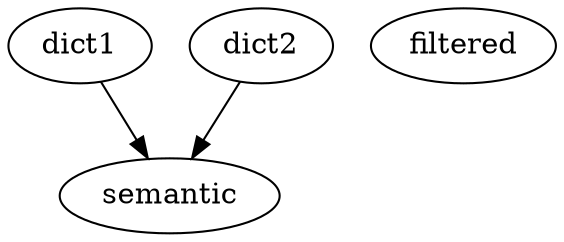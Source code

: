 digraph semantic {

"semantic" [shape="ellipse"]
"filtered" [shape="ellipse"]
"semantic" [shape="ellipse"]

	subgraph dicts {
		label="dicts" color="cyan" penwidth="3";
		"dict1" [shape="ellipse"]
		"dict2" [shape="ellipse"]
	}
	
	"dict1" -> "semantic"
	"dict2" -> "semantic"
}
